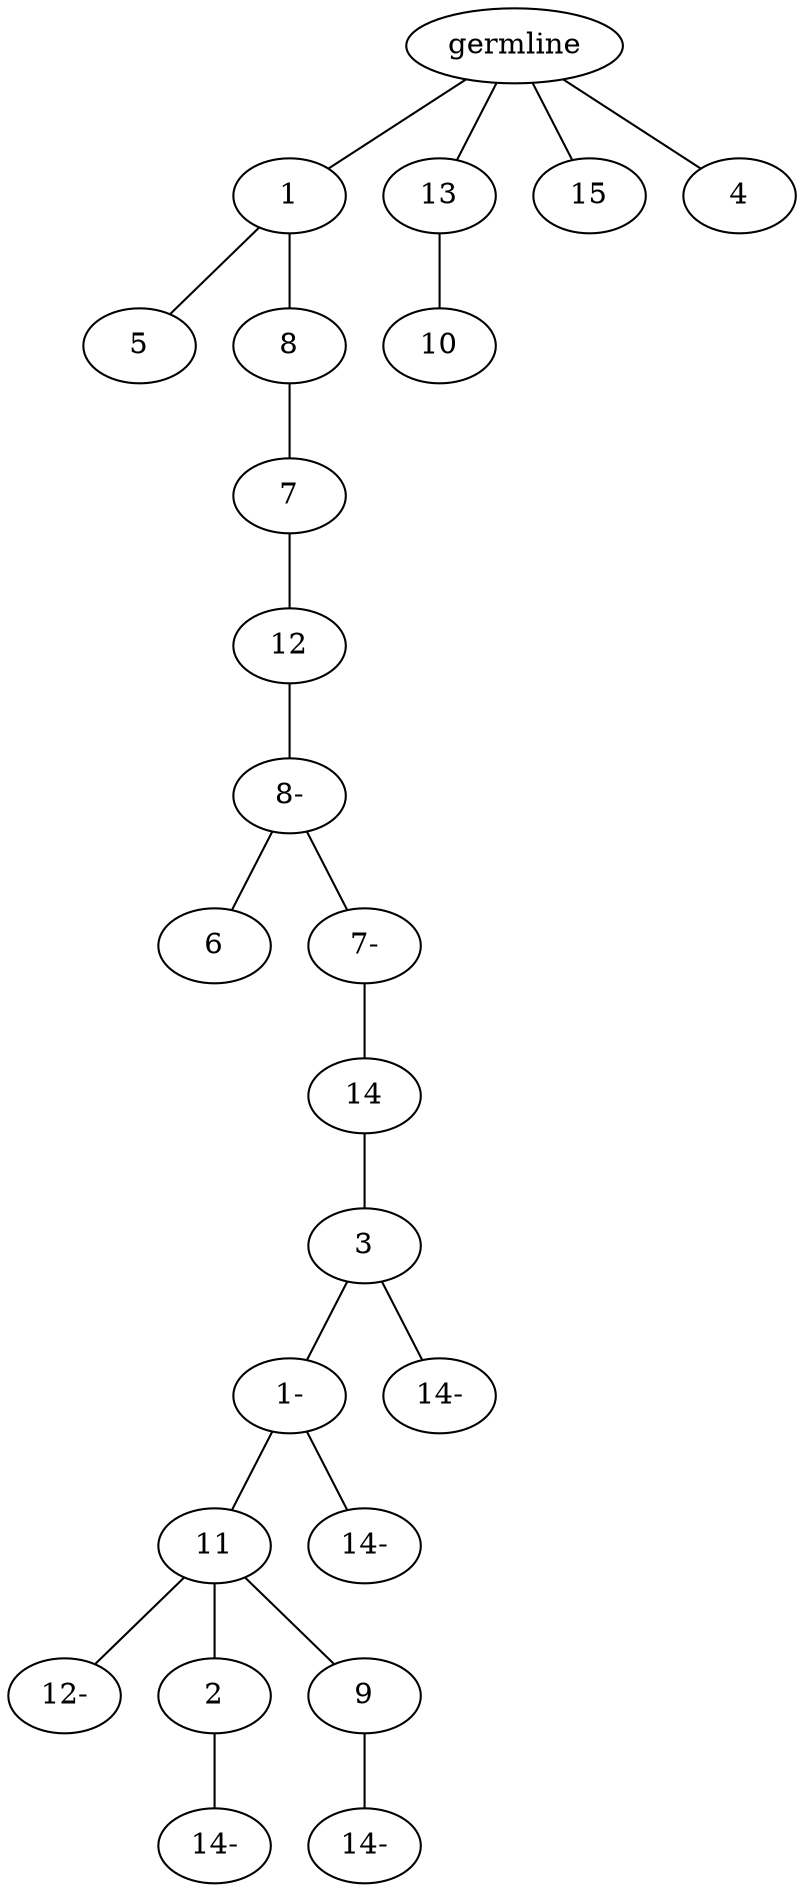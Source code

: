 graph tree {
    "140334389342320" [label="germline"];
    "140334389342752" [label="1"];
    "140334389311280" [label="5"];
    "140334389310704" [label="8"];
    "140334389312960" [label="7"];
    "140334389310608" [label="12"];
    "140334389309936" [label="8-"];
    "140334388887360" [label="6"];
    "140334388884960" [label="7-"];
    "140334388883664" [label="14"];
    "140334388908432" [label="3"];
    "140334389271136" [label="1-"];
    "140334389269456" [label="11"];
    "140334389271520" [label="12-"];
    "140334389271952" [label="2"];
    "140334389346160" [label="14-"];
    "140334389272192" [label="9"];
    "140334389161072" [label="14-"];
    "140334389269744" [label="14-"];
    "140334389160208" [label="14-"];
    "140334389344000" [label="13"];
    "140334389311808" [label="10"];
    "140334389342560" [label="15"];
    "140334389313344" [label="4"];
    "140334389342320" -- "140334389342752";
    "140334389342320" -- "140334389344000";
    "140334389342320" -- "140334389342560";
    "140334389342320" -- "140334389313344";
    "140334389342752" -- "140334389311280";
    "140334389342752" -- "140334389310704";
    "140334389310704" -- "140334389312960";
    "140334389312960" -- "140334389310608";
    "140334389310608" -- "140334389309936";
    "140334389309936" -- "140334388887360";
    "140334389309936" -- "140334388884960";
    "140334388884960" -- "140334388883664";
    "140334388883664" -- "140334388908432";
    "140334388908432" -- "140334389271136";
    "140334388908432" -- "140334389160208";
    "140334389271136" -- "140334389269456";
    "140334389271136" -- "140334389269744";
    "140334389269456" -- "140334389271520";
    "140334389269456" -- "140334389271952";
    "140334389269456" -- "140334389272192";
    "140334389271952" -- "140334389346160";
    "140334389272192" -- "140334389161072";
    "140334389344000" -- "140334389311808";
}
